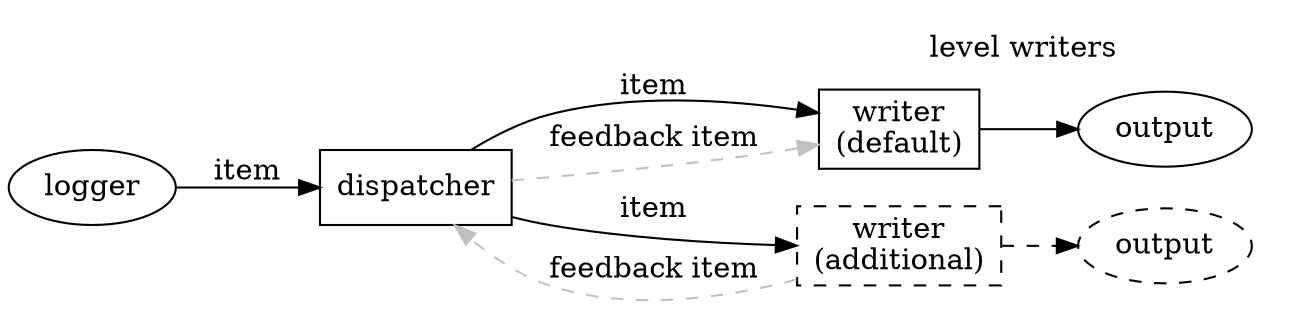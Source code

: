 digraph {
    rankdir=LR

    i [label=logger]
    d [label=dispatcher shape=box]
    i -> d [label=item]

    subgraph cluster1 {
        label = "level writers"
        color = transparent

        w1 [shape=box label="writer\n(default)"]
        o1 [label=output]
        w1 -> o1

        w2 [shape=box style=dashed label="writer\n(additional)"]
        o2 [label=output style=dashed]
        w2 -> o2 [style=dashed]
    }    

    d -> {w1 w2} [label=item]

    d -> w1 [color=gray style=dashed label="feedback item"]
    w2 -> d [color=gray style=dashed label="feedback item"]
}
